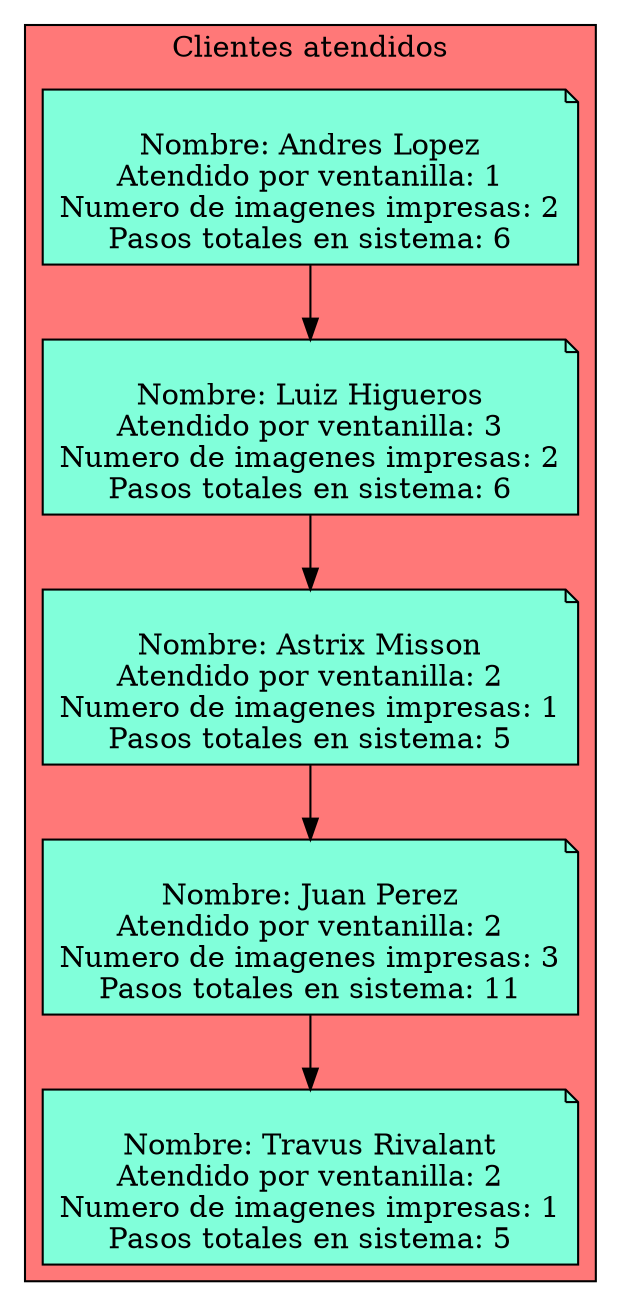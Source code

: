 digraph L {
node[shape=note fillcolor="#A181FF" style =filled]
subgraph cluster_p{
    label= " Clientes atendidos "
    bgcolor = "#FF7878"
Nodo365181913[label="
Nombre: Andres Lopez
Atendido por ventanilla: 1
Numero de imagenes impresas: 2
Pasos totales en sistema: 6",fillcolor="#81FFDA"]
Nodo875016237[label="
Nombre: Luiz Higueros
Atendido por ventanilla: 3
Numero de imagenes impresas: 2
Pasos totales en sistema: 6",fillcolor="#81FFDA"]
Nodo49752459[label="
Nombre: Astrix Misson
Atendido por ventanilla: 2
Numero de imagenes impresas: 1
Pasos totales en sistema: 5",fillcolor="#81FFDA"]
Nodo1125736023[label="
Nombre: Juan Perez
Atendido por ventanilla: 2
Numero de imagenes impresas: 3
Pasos totales en sistema: 11",fillcolor="#81FFDA"]
Nodo1076607567[label="
Nombre: Travus Rivalant
Atendido por ventanilla: 2
Numero de imagenes impresas: 1
Pasos totales en sistema: 5",fillcolor="#81FFDA"]
Nodo365181913 -> Nodo875016237
Nodo875016237 -> Nodo49752459
Nodo49752459 -> Nodo1125736023
Nodo1125736023 -> Nodo1076607567
}}